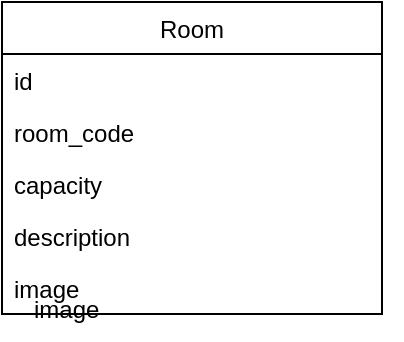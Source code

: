 <mxfile version="20.0.4" type="github">
  <diagram id="32An2kCPaWP3cATHWOW1" name="Page-1">
    <mxGraphModel dx="1037" dy="539" grid="1" gridSize="10" guides="1" tooltips="1" connect="1" arrows="1" fold="1" page="1" pageScale="1" pageWidth="850" pageHeight="1100" math="0" shadow="0">
      <root>
        <mxCell id="0" />
        <mxCell id="1" parent="0" />
        <mxCell id="_EOLwe38T0wst6UB8KCN-1" value="Room" style="swimlane;fontStyle=0;childLayout=stackLayout;horizontal=1;startSize=26;fillColor=none;horizontalStack=0;resizeParent=1;resizeParentMax=0;resizeLast=0;collapsible=1;marginBottom=0;" vertex="1" parent="1">
          <mxGeometry x="200" y="330" width="190" height="156" as="geometry" />
        </mxCell>
        <mxCell id="_EOLwe38T0wst6UB8KCN-2" value="id" style="text;strokeColor=none;fillColor=none;align=left;verticalAlign=top;spacingLeft=4;spacingRight=4;overflow=hidden;rotatable=0;points=[[0,0.5],[1,0.5]];portConstraint=eastwest;" vertex="1" parent="_EOLwe38T0wst6UB8KCN-1">
          <mxGeometry y="26" width="190" height="26" as="geometry" />
        </mxCell>
        <mxCell id="_EOLwe38T0wst6UB8KCN-3" value="room_code" style="text;strokeColor=none;fillColor=none;align=left;verticalAlign=top;spacingLeft=4;spacingRight=4;overflow=hidden;rotatable=0;points=[[0,0.5],[1,0.5]];portConstraint=eastwest;" vertex="1" parent="_EOLwe38T0wst6UB8KCN-1">
          <mxGeometry y="52" width="190" height="26" as="geometry" />
        </mxCell>
        <mxCell id="_EOLwe38T0wst6UB8KCN-5" value="capacity&#xa;" style="text;strokeColor=none;fillColor=none;align=left;verticalAlign=top;spacingLeft=4;spacingRight=4;overflow=hidden;rotatable=0;points=[[0,0.5],[1,0.5]];portConstraint=eastwest;" vertex="1" parent="_EOLwe38T0wst6UB8KCN-1">
          <mxGeometry y="78" width="190" height="26" as="geometry" />
        </mxCell>
        <mxCell id="_EOLwe38T0wst6UB8KCN-4" value="description" style="text;strokeColor=none;fillColor=none;align=left;verticalAlign=top;spacingLeft=4;spacingRight=4;overflow=hidden;rotatable=0;points=[[0,0.5],[1,0.5]];portConstraint=eastwest;" vertex="1" parent="_EOLwe38T0wst6UB8KCN-1">
          <mxGeometry y="104" width="190" height="26" as="geometry" />
        </mxCell>
        <mxCell id="_EOLwe38T0wst6UB8KCN-6" value="image" style="text;strokeColor=none;fillColor=none;align=left;verticalAlign=top;spacingLeft=4;spacingRight=4;overflow=hidden;rotatable=0;points=[[0,0.5],[1,0.5]];portConstraint=eastwest;" vertex="1" parent="_EOLwe38T0wst6UB8KCN-1">
          <mxGeometry y="130" width="190" height="26" as="geometry" />
        </mxCell>
        <mxCell id="_EOLwe38T0wst6UB8KCN-7" value="image" style="text;strokeColor=none;fillColor=none;align=left;verticalAlign=top;spacingLeft=4;spacingRight=4;overflow=hidden;rotatable=0;points=[[0,0.5],[1,0.5]];portConstraint=eastwest;" vertex="1" parent="1">
          <mxGeometry x="210" y="470" width="190" height="26" as="geometry" />
        </mxCell>
      </root>
    </mxGraphModel>
  </diagram>
</mxfile>
